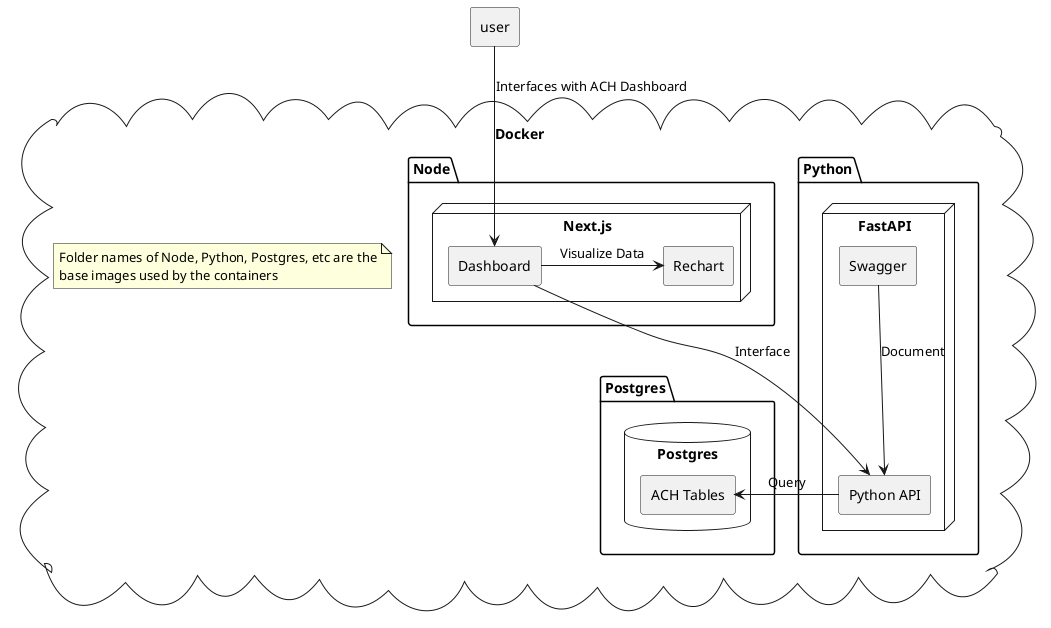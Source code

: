 @startuml
skinparam componentStyle rectangle

cloud "Docker" {

    package "Python" {
        node "FastAPI" {
            [Python API]
            [Swagger]
        }
    }

    package "Node" as ui_container {
        node "Next.js" as nextjs {
            [Dashboard] as UI
            [Rechart]
        }
    }

    package "Postgres" as postgres_docker {
        database "Postgres" as postgres_db {
            [ACH Tables]
        }
    }
    
note as n1
Folder names of Node, Python, Postgres, etc are the
base images used by the containers
end note

}

[user] --> [UI] : Interfaces with ACH Dashboard
[UI] -> [Rechart] : Visualize Data
[Python API] -> [ACH Tables]: Query
[UI] --> [Python API]: Interface
[Swagger] --> [Python API]: Document



@enduml